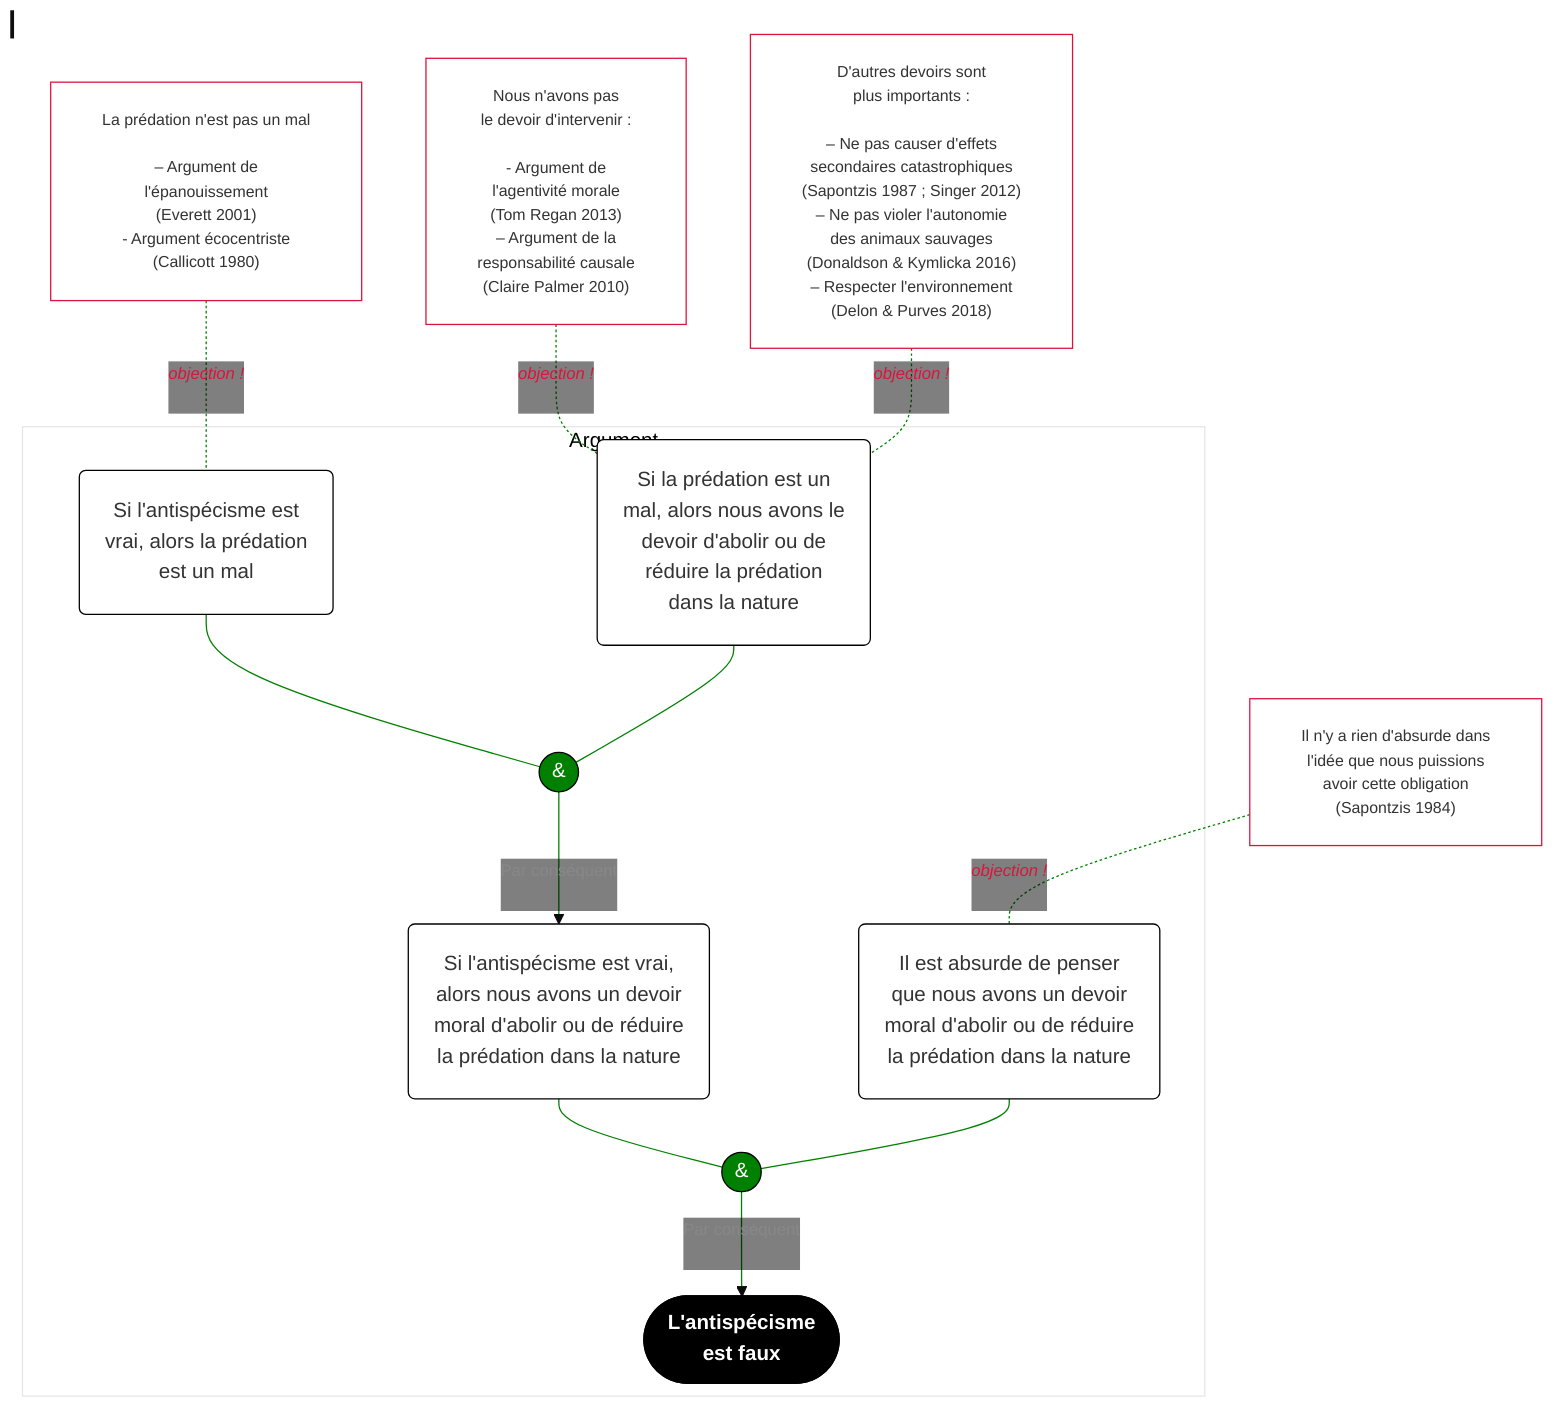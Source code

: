 %%{init: {"theme":"base","themeCSS": "#Argument rect{stroke:transparent; fill:#e5e5e5} #Argument span {color:transparent} .edgeLabel{color:#888; font-size:0.9em; margin-right:3px} .edgeLabel i{color:crimson} .edge-pattern-dotted{stroke:crimson} .edge-pattern-solid{stroke:green} #flowchart-pointEnd{fill:green}  g[id*=\"O\"] *{stroke:crimson!important; font-size:0.95em} circle+g span{color:white; } circle{fill:green!important} g[id*=\"C\"] * {fill:black;color:white;font-weight:bold}","themeVariables":{"secondaryColor":"transparent","primaryColor":"white","primaryBorderColor":"black"},"flowchart":{"htmlLabels":true,"padding":20,"rankSpacing":20}} }%%
flowchart TB
%%accTitle: Titre
%%accDescr: Description
subgraph Argument
direction TB
%% 1("Prémisse")
%% Pour utiliser les guillemets dans une prémisse : #quot;
%% 1 -->|Par conséquent|2
%% 1 & 2 --- PL1((&))
%% C(["Conclusion"])
1("Si l'antispécisme est
vrai, alors la prédation
est un mal")
2("Si la prédation est un
mal, alors nous avons le
devoir d'abolir ou de
réduire la prédation
dans la nature")
3("Si l'antispécisme est vrai,
alors nous avons un devoir
moral d'abolir ou de réduire
la prédation dans la nature")
4("Il est absurde de penser
que nous avons un devoir
moral d'abolir ou de réduire
la prédation dans la nature")

1 & 2 --- PL1((&))
PL1-->|Par conséquent|3
3 & 4 --- PL2((&))
PL2--->|Par conséquent|C

C(["L'antispécisme
est faux"])
end

%% OBJECTIONS
%% O1["Objection"]
%% O1-.-|<i>objection !</i>|3

O1["La prédation n'est pas un mal

– Argument de
l'épanouissement
(Everett 2001)
- Argument écocentriste
(Callicott 1980)"]
O1-.-|<i>objection !</i>|1

O2a["Nous n'avons pas
le devoir d'intervenir : 

- Argument de
l'agentivité morale
(Tom Regan 2013)
– Argument de la
responsabilité causale
(Claire Palmer 2010)"]
O2a-.-|<i>objection !</i>|2

O2b["D'autres devoirs sont
plus importants :

– Ne pas causer d'effets
secondaires catastrophiques
(Sapontzis 1987 ; Singer 2012)
– Ne pas violer l'autonomie
des animaux sauvages
(Donaldson & Kymlicka 2016)
– Respecter l'environnement
(Delon & Purves 2018)"]
O2b-.-|<i>objection !</i>|2

O3["Il n'y a rien d'absurde dans
l'idée que nous puissions
avoir cette obligation
(Sapontzis 1984)"]
O3-.-|<i>objection !</i>|4